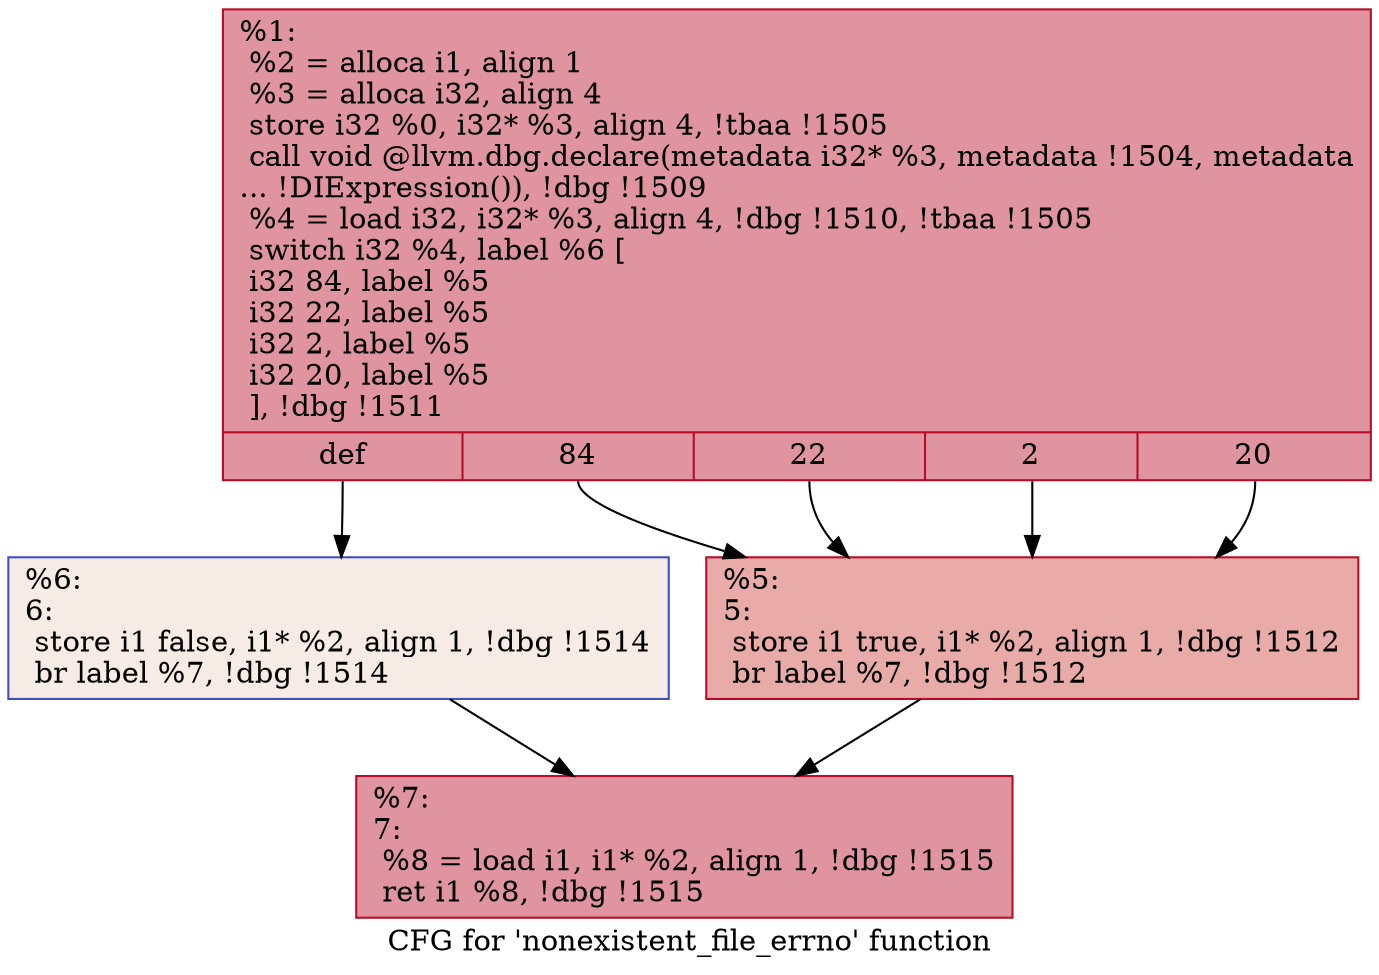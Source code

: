 digraph "CFG for 'nonexistent_file_errno' function" {
	label="CFG for 'nonexistent_file_errno' function";

	Node0x10b84a0 [shape=record,color="#b70d28ff", style=filled, fillcolor="#b70d2870",label="{%1:\l  %2 = alloca i1, align 1\l  %3 = alloca i32, align 4\l  store i32 %0, i32* %3, align 4, !tbaa !1505\l  call void @llvm.dbg.declare(metadata i32* %3, metadata !1504, metadata\l... !DIExpression()), !dbg !1509\l  %4 = load i32, i32* %3, align 4, !dbg !1510, !tbaa !1505\l  switch i32 %4, label %6 [\l    i32 84, label %5\l    i32 22, label %5\l    i32 2, label %5\l    i32 20, label %5\l  ], !dbg !1511\l|{<s0>def|<s1>84|<s2>22|<s3>2|<s4>20}}"];
	Node0x10b84a0:s0 -> Node0x10b85b0;
	Node0x10b84a0:s1 -> Node0x10b8560;
	Node0x10b84a0:s2 -> Node0x10b8560;
	Node0x10b84a0:s3 -> Node0x10b8560;
	Node0x10b84a0:s4 -> Node0x10b8560;
	Node0x10b8560 [shape=record,color="#b70d28ff", style=filled, fillcolor="#cc403a70",label="{%5:\l5:                                                \l  store i1 true, i1* %2, align 1, !dbg !1512\l  br label %7, !dbg !1512\l}"];
	Node0x10b8560 -> Node0x10b8600;
	Node0x10b85b0 [shape=record,color="#3d50c3ff", style=filled, fillcolor="#ecd3c570",label="{%6:\l6:                                                \l  store i1 false, i1* %2, align 1, !dbg !1514\l  br label %7, !dbg !1514\l}"];
	Node0x10b85b0 -> Node0x10b8600;
	Node0x10b8600 [shape=record,color="#b70d28ff", style=filled, fillcolor="#b70d2870",label="{%7:\l7:                                                \l  %8 = load i1, i1* %2, align 1, !dbg !1515\l  ret i1 %8, !dbg !1515\l}"];
}

